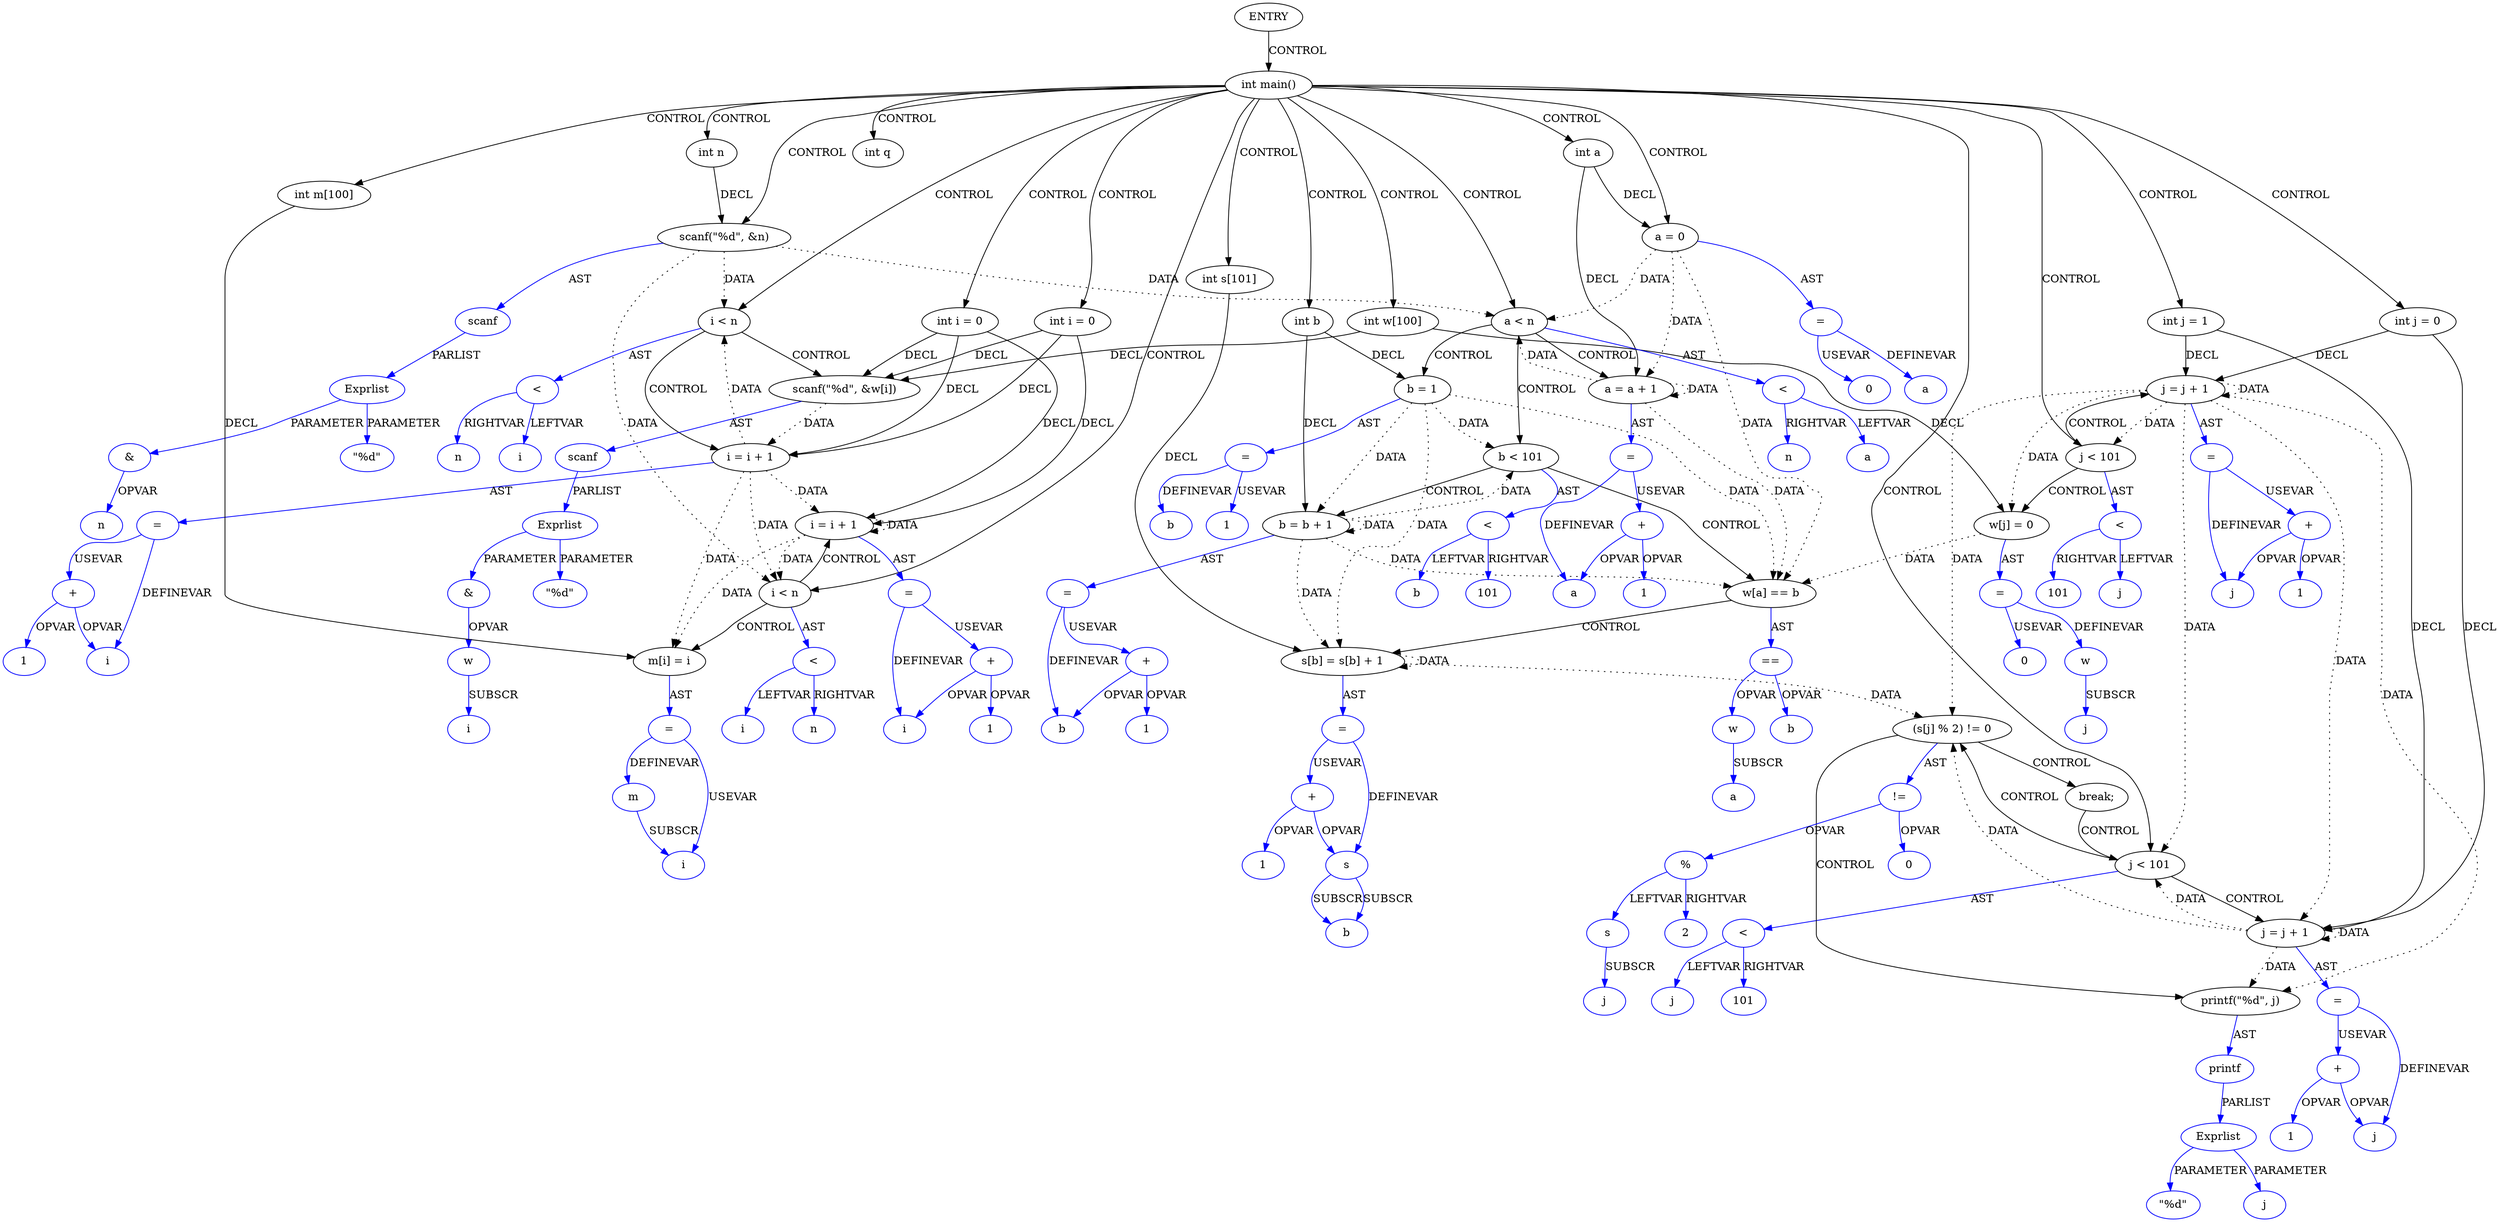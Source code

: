 digraph DotForMerge{
Node1 [label="ENTRY",type="ENTRY",coord="-1"];
Node2 [label="int main()",type="CONTROL",coord="2"];
Node4 [label="int n",type="DECL",coord="3",varname="n",vartype="int"];
Node5 [label="int a",type="DECL",coord="3",varname="a",vartype="int"];
Node6 [label="int b",type="DECL",coord="3",varname="b",vartype="int"];
Node7 [label="int q",type="DECL",coord="4",varname="q",vartype="int"];
Node8 [label="scanf(\"%d\", &n)",type="CALL",coord="5"];
Node9 [label="scanf",type="FUNCNAME",coord="5",color=blue];
Node10 [label="Exprlist",type="EXPRS",coord="5",color=blue];
Node11 [label="\"%d\"",type="CONST",coord="5",color=blue];
Node12 [label="&",type="OP",coord="5",color=blue];
Node13 [label="n",type="VAR",coord="5",color=blue];
Node14 [label="int w[100]",type="DECL",coord="6",varname="w",vartype="int[]"];
Node15 [label="int i = 0",type="DECL",coord="7",varname="i",vartype="int"];
Node16 [label="i < n",type="CONTROL",coord="7"];
Node19 [label="scanf(\"%d\", &w[i])",type="CALL",coord="8"];
Node20 [label="scanf",type="FUNCNAME",coord="8",color=blue];
Node21 [label="Exprlist",type="EXPRS",coord="8",color=blue];
Node22 [label="\"%d\"",type="CONST",coord="8",color=blue];
Node23 [label="&",type="OP",coord="8",color=blue];
Node24 [label="w",type="VAR",coord="8",color=blue];
Node25 [label="i",type="VAR",coord="8",color=blue];
Node26 [label="i = i + 1",type="ASSIGN",coord="7"];
Node27 [label="=",type="ASSIGNOP",coord="7",color=blue];
Node28 [label="i",type="VAR",coord="7",color=blue];
Node29 [label="+",type="OP",coord="7",color=blue];
Node30 [label="1",type="CONST",coord="7",color=blue];
Node31 [label="<",type="OP",coord="7",color=blue];
Node32 [label="i",type="VAR",coord="7",color=blue];
Node33 [label="n",type="VAR",coord="7",color=blue];
Node34 [label="int s[101]",type="DECL",coord="10",varname="s",vartype="int[]"];
Node35 [label="int j = 0",type="DECL",coord="11",varname="j",vartype="int"];
Node36 [label="j < 101",type="CONTROL",coord="11"];
Node39 [label="w[j] = 0",type="ASSIGN",coord="12"];
Node40 [label="=",type="ASSIGNOP",coord="12",color=blue];
Node41 [label="w",type="VAR",coord="12",color=blue];
Node42 [label="j",type="VAR",coord="12",color=blue];
Node43 [label="0",type="CONST",coord="12",color=blue];
Node44 [label="j = j + 1",type="ASSIGN",coord="11"];
Node45 [label="=",type="ASSIGNOP",coord="11",color=blue];
Node46 [label="j",type="VAR",coord="11",color=blue];
Node47 [label="+",type="OP",coord="11",color=blue];
Node48 [label="1",type="CONST",coord="11",color=blue];
Node49 [label="<",type="OP",coord="11",color=blue];
Node50 [label="j",type="VAR",coord="11",color=blue];
Node51 [label="101",type="CONST",coord="11",color=blue];
Node52 [label="int m[100]",type="DECL",coord="14",varname="m",vartype="int[]"];
Node53 [label="int i = 0",type="DECL",coord="15",varname="i",vartype="int"];
Node54 [label="i < n",type="CONTROL",coord="15"];
Node57 [label="m[i] = i",type="ASSIGN",coord="16"];
Node58 [label="=",type="ASSIGNOP",coord="16",color=blue];
Node59 [label="m",type="VAR",coord="16",color=blue];
Node60 [label="i",type="VAR",coord="16",color=blue];
Node61 [label="i = i + 1",type="ASSIGN",coord="15"];
Node62 [label="=",type="ASSIGNOP",coord="15",color=blue];
Node63 [label="i",type="VAR",coord="15",color=blue];
Node64 [label="+",type="OP",coord="15",color=blue];
Node65 [label="1",type="CONST",coord="15",color=blue];
Node66 [label="<",type="OP",coord="15",color=blue];
Node67 [label="i",type="VAR",coord="15",color=blue];
Node68 [label="n",type="VAR",coord="15",color=blue];
Node69 [label="a = 0",type="ASSIGN",coord="18"];
Node70 [label="=",type="ASSIGNOP",coord="18",color=blue];
Node71 [label="a",type="VAR",coord="18",color=blue];
Node72 [label="0",type="CONST",coord="18",color=blue];
Node73 [label="a < n",type="CONTROL",coord="18"];
Node76 [label="b = 1",type="ASSIGN",coord="19"];
Node77 [label="=",type="ASSIGNOP",coord="19",color=blue];
Node78 [label="b",type="VAR",coord="19",color=blue];
Node79 [label="1",type="CONST",coord="19",color=blue];
Node80 [label="b < 101",type="CONTROL",coord="19"];
Node83 [label="w[a] == b",type="CONTROL",coord="20"];
Node85 [label="s[b] = s[b] + 1",type="ASSIGN",coord="21"];
Node86 [label="=",type="ASSIGNOP",coord="21",color=blue];
Node87 [label="s",type="VAR",coord="21",color=blue];
Node88 [label="b",type="VAR",coord="21",color=blue];
Node89 [label="+",type="OP",coord="21",color=blue];
Node90 [label="1",type="CONST",coord="21",color=blue];
Node91 [label="==",type="OP",coord="20",color=blue];
Node92 [label="w",type="VAR",coord="20",color=blue];
Node93 [label="a",type="VAR",coord="20",color=blue];
Node94 [label="b",type="VAR",coord="20",color=blue];
Node95 [label="b = b + 1",type="ASSIGN",coord="19"];
Node96 [label="=",type="ASSIGNOP",coord="19",color=blue];
Node97 [label="b",type="VAR",coord="19",color=blue];
Node98 [label="+",type="OP",coord="19",color=blue];
Node99 [label="1",type="CONST",coord="19",color=blue];
Node100 [label="<",type="OP",coord="19",color=blue];
Node101 [label="b",type="VAR",coord="19",color=blue];
Node102 [label="101",type="CONST",coord="19",color=blue];
Node103 [label="a = a + 1",type="ASSIGN",coord="18"];
Node104 [label="=",type="ASSIGNOP",coord="18",color=blue];
Node105 [label="a",type="VAR",coord="18",color=blue];
Node106 [label="+",type="OP",coord="18",color=blue];
Node107 [label="1",type="CONST",coord="18",color=blue];
Node108 [label="<",type="OP",coord="18",color=blue];
Node109 [label="a",type="VAR",coord="18",color=blue];
Node110 [label="n",type="VAR",coord="18",color=blue];
Node111 [label="int j = 1",type="DECL",coord="25",varname="j",vartype="int"];
Node112 [label="j < 101",type="CONTROL",coord="25"];
Node115 [label="(s[j] % 2) != 0",type="CONTROL",coord="26"];
Node117 [label="printf(\"%d\", j)",type="CALL",coord="27"];
Node118 [label="printf",type="FUNCNAME",coord="27",color=blue];
Node119 [label="Exprlist",type="EXPRS",coord="27",color=blue];
Node120 [label="\"%d\"",type="CONST",coord="27",color=blue];
Node121 [label="j",type="VAR",coord="27",color=blue];
Node122 [label="break;",type="CONTROL",coord="28"];
Node123 [label="!=",type="OP",coord="26",color=blue];
Node124 [label="%",type="OP",coord="26",color=blue];
Node125 [label="s",type="VAR",coord="26",color=blue];
Node126 [label="j",type="VAR",coord="26",color=blue];
Node127 [label="2",type="CONST",coord="26",color=blue];
Node128 [label="0",type="CONST",coord="26",color=blue];
Node129 [label="j = j + 1",type="ASSIGN",coord="25"];
Node130 [label="=",type="ASSIGNOP",coord="25",color=blue];
Node131 [label="j",type="VAR",coord="25",color=blue];
Node132 [label="+",type="OP",coord="25",color=blue];
Node133 [label="1",type="CONST",coord="25",color=blue];
Node134 [label="<",type="OP",coord="25",color=blue];
Node135 [label="j",type="VAR",coord="25",color=blue];
Node136 [label="101",type="CONST",coord="25",color=blue];
Node1->Node2 [label = "CONTROL" ];
Node2->Node4 [label = "CONTROL" ];
Node2->Node5 [label = "CONTROL" ];
Node2->Node6 [label = "CONTROL" ];
Node2->Node7 [label = "CONTROL" ];
Node2->Node8 [label = "CONTROL" ];
Node2->Node14 [label = "CONTROL" ];
Node2->Node15 [label = "CONTROL" ];
Node2->Node16 [label = "CONTROL" ];
Node2->Node34 [label = "CONTROL" ];
Node2->Node35 [label = "CONTROL" ];
Node2->Node36 [label = "CONTROL" ];
Node2->Node52 [label = "CONTROL" ];
Node2->Node53 [label = "CONTROL" ];
Node2->Node54 [label = "CONTROL" ];
Node2->Node69 [label = "CONTROL" ];
Node2->Node73 [label = "CONTROL" ];
Node2->Node111 [label = "CONTROL" ];
Node2->Node112 [label = "CONTROL" ];
Node16->Node19 [label = "CONTROL" ];
Node16->Node26 [label = "CONTROL" ];
Node36->Node39 [label = "CONTROL" ];
Node36->Node44 [label = "CONTROL" ];
Node54->Node57 [label = "CONTROL" ];
Node54->Node61 [label = "CONTROL" ];
Node73->Node76 [label = "CONTROL" ];
Node73->Node80 [label = "CONTROL" ];
Node73->Node103 [label = "CONTROL" ];
Node80->Node83 [label = "CONTROL" ];
Node80->Node95 [label = "CONTROL" ];
Node83->Node85 [label = "CONTROL" ];
Node112->Node115 [label = "CONTROL" ];
Node112->Node129 [label = "CONTROL" ];
Node115->Node117 [label = "CONTROL" ];
Node115->Node122 [label = "CONTROL" ];
Node122->Node112 [label = "CONTROL" ];
Node8->Node16 [label = "DATA", style = dotted ]
Node8->Node54 [label = "DATA", style = dotted ]
Node8->Node73 [label = "DATA", style = dotted ]
Node19->Node26 [label = "DATA", style = dotted ]
Node26->Node16 [label = "DATA", style = dotted ]
Node26->Node54 [label = "DATA", style = dotted ]
Node26->Node57 [label = "DATA", style = dotted ]
Node26->Node61 [label = "DATA", style = dotted ]
Node39->Node83 [label = "DATA", style = dotted ]
Node44->Node36 [label = "DATA", style = dotted ]
Node44->Node39 [label = "DATA", style = dotted ]
Node44->Node44 [label = "DATA", style = dotted ]
Node44->Node112 [label = "DATA", style = dotted ]
Node44->Node115 [label = "DATA", style = dotted ]
Node44->Node117 [label = "DATA", style = dotted ]
Node44->Node129 [label = "DATA", style = dotted ]
Node61->Node54 [label = "DATA", style = dotted ]
Node61->Node57 [label = "DATA", style = dotted ]
Node61->Node61 [label = "DATA", style = dotted ]
Node69->Node73 [label = "DATA", style = dotted ]
Node69->Node83 [label = "DATA", style = dotted ]
Node69->Node103 [label = "DATA", style = dotted ]
Node76->Node80 [label = "DATA", style = dotted ]
Node76->Node83 [label = "DATA", style = dotted ]
Node76->Node85 [label = "DATA", style = dotted ]
Node76->Node95 [label = "DATA", style = dotted ]
Node85->Node85 [label = "DATA", style = dotted ]
Node85->Node115 [label = "DATA", style = dotted ]
Node95->Node80 [label = "DATA", style = dotted ]
Node95->Node83 [label = "DATA", style = dotted ]
Node95->Node85 [label = "DATA", style = dotted ]
Node95->Node95 [label = "DATA", style = dotted ]
Node103->Node73 [label = "DATA", style = dotted ]
Node103->Node83 [label = "DATA", style = dotted ]
Node103->Node103 [label = "DATA", style = dotted ]
Node129->Node112 [label = "DATA", style = dotted ]
Node129->Node115 [label = "DATA", style = dotted ]
Node129->Node117 [label = "DATA", style = dotted ]
Node129->Node129 [label = "DATA", style = dotted ]
Node4->Node8 [label = "DECL"]
Node5->Node103 [label = "DECL"]
Node5->Node69 [label = "DECL"]
Node6->Node76 [label = "DECL"]
Node6->Node95 [label = "DECL"]
Node14->Node39 [label = "DECL"]
Node14->Node19 [label = "DECL"]
Node15->Node26 [label = "DECL"]
Node15->Node19 [label = "DECL"]
Node15->Node61 [label = "DECL"]
Node34->Node85 [label = "DECL"]
Node35->Node44 [label = "DECL"]
Node35->Node129 [label = "DECL"]
Node52->Node57 [label = "DECL"]
Node53->Node26 [label = "DECL"]
Node53->Node19 [label = "DECL"]
Node53->Node61 [label = "DECL"]
Node111->Node44 [label = "DECL"]
Node111->Node129 [label = "DECL"]
Node8->Node9 [label = "AST" color=blue]
Node9->Node10 [label = "PARLIST" color=blue]
Node10->Node11 [label = "PARAMETER" color=blue]
Node10->Node12 [label = "PARAMETER" color=blue]
Node12->Node13 [label = "OPVAR" color=blue]
Node16->Node31 [label = "AST" color=blue]
Node19->Node20 [label = "AST" color=blue]
Node20->Node21 [label = "PARLIST" color=blue]
Node21->Node22 [label = "PARAMETER" color=blue]
Node21->Node23 [label = "PARAMETER" color=blue]
Node23->Node24 [label = "OPVAR" color=blue]
Node24->Node25 [label = "SUBSCR" color=blue]
Node26->Node27 [label = "AST" color=blue]
Node27->Node28 [label = "DEFINEVAR" color=blue]
Node27->Node29 [label = "USEVAR" color=blue]
Node29->Node28 [label = "OPVAR" color=blue]
Node29->Node30 [label = "OPVAR" color=blue]
Node31->Node32 [label = "LEFTVAR" color=blue]
Node31->Node33 [label = "RIGHTVAR" color=blue]
Node36->Node49 [label = "AST" color=blue]
Node39->Node40 [label = "AST" color=blue]
Node40->Node41 [label = "DEFINEVAR" color=blue]
Node40->Node43 [label = "USEVAR" color=blue]
Node41->Node42 [label = "SUBSCR" color=blue]
Node44->Node45 [label = "AST" color=blue]
Node45->Node46 [label = "DEFINEVAR" color=blue]
Node45->Node47 [label = "USEVAR" color=blue]
Node47->Node46 [label = "OPVAR" color=blue]
Node47->Node48 [label = "OPVAR" color=blue]
Node49->Node50 [label = "LEFTVAR" color=blue]
Node49->Node51 [label = "RIGHTVAR" color=blue]
Node54->Node66 [label = "AST" color=blue]
Node57->Node58 [label = "AST" color=blue]
Node58->Node59 [label = "DEFINEVAR" color=blue]
Node58->Node60 [label = "USEVAR" color=blue]
Node59->Node60 [label = "SUBSCR" color=blue]
Node61->Node62 [label = "AST" color=blue]
Node62->Node63 [label = "DEFINEVAR" color=blue]
Node62->Node64 [label = "USEVAR" color=blue]
Node64->Node63 [label = "OPVAR" color=blue]
Node64->Node65 [label = "OPVAR" color=blue]
Node66->Node67 [label = "LEFTVAR" color=blue]
Node66->Node68 [label = "RIGHTVAR" color=blue]
Node69->Node70 [label = "AST" color=blue]
Node70->Node71 [label = "DEFINEVAR" color=blue]
Node70->Node72 [label = "USEVAR" color=blue]
Node73->Node108 [label = "AST" color=blue]
Node76->Node77 [label = "AST" color=blue]
Node77->Node78 [label = "DEFINEVAR" color=blue]
Node77->Node79 [label = "USEVAR" color=blue]
Node80->Node100 [label = "AST" color=blue]
Node83->Node91 [label = "AST" color=blue]
Node85->Node86 [label = "AST" color=blue]
Node86->Node87 [label = "DEFINEVAR" color=blue]
Node86->Node89 [label = "USEVAR" color=blue]
Node87->Node88 [label = "SUBSCR" color=blue]
Node87->Node88 [label = "SUBSCR" color=blue]
Node89->Node87 [label = "OPVAR" color=blue]
Node89->Node90 [label = "OPVAR" color=blue]
Node91->Node92 [label = "OPVAR" color=blue]
Node91->Node94 [label = "OPVAR" color=blue]
Node92->Node93 [label = "SUBSCR" color=blue]
Node95->Node96 [label = "AST" color=blue]
Node96->Node97 [label = "DEFINEVAR" color=blue]
Node96->Node98 [label = "USEVAR" color=blue]
Node98->Node97 [label = "OPVAR" color=blue]
Node98->Node99 [label = "OPVAR" color=blue]
Node100->Node101 [label = "LEFTVAR" color=blue]
Node100->Node102 [label = "RIGHTVAR" color=blue]
Node103->Node104 [label = "AST" color=blue]
Node104->Node105 [label = "DEFINEVAR" color=blue]
Node104->Node106 [label = "USEVAR" color=blue]
Node106->Node105 [label = "OPVAR" color=blue]
Node106->Node107 [label = "OPVAR" color=blue]
Node108->Node109 [label = "LEFTVAR" color=blue]
Node108->Node110 [label = "RIGHTVAR" color=blue]
Node112->Node134 [label = "AST" color=blue]
Node115->Node123 [label = "AST" color=blue]
Node117->Node118 [label = "AST" color=blue]
Node118->Node119 [label = "PARLIST" color=blue]
Node119->Node120 [label = "PARAMETER" color=blue]
Node119->Node121 [label = "PARAMETER" color=blue]
Node123->Node124 [label = "OPVAR" color=blue]
Node123->Node128 [label = "OPVAR" color=blue]
Node124->Node125 [label = "LEFTVAR" color=blue]
Node124->Node127 [label = "RIGHTVAR" color=blue]
Node125->Node126 [label = "SUBSCR" color=blue]
Node129->Node130 [label = "AST" color=blue]
Node130->Node131 [label = "DEFINEVAR" color=blue]
Node130->Node132 [label = "USEVAR" color=blue]
Node132->Node131 [label = "OPVAR" color=blue]
Node132->Node133 [label = "OPVAR" color=blue]
Node134->Node135 [label = "LEFTVAR" color=blue]
Node134->Node136 [label = "RIGHTVAR" color=blue]
}
